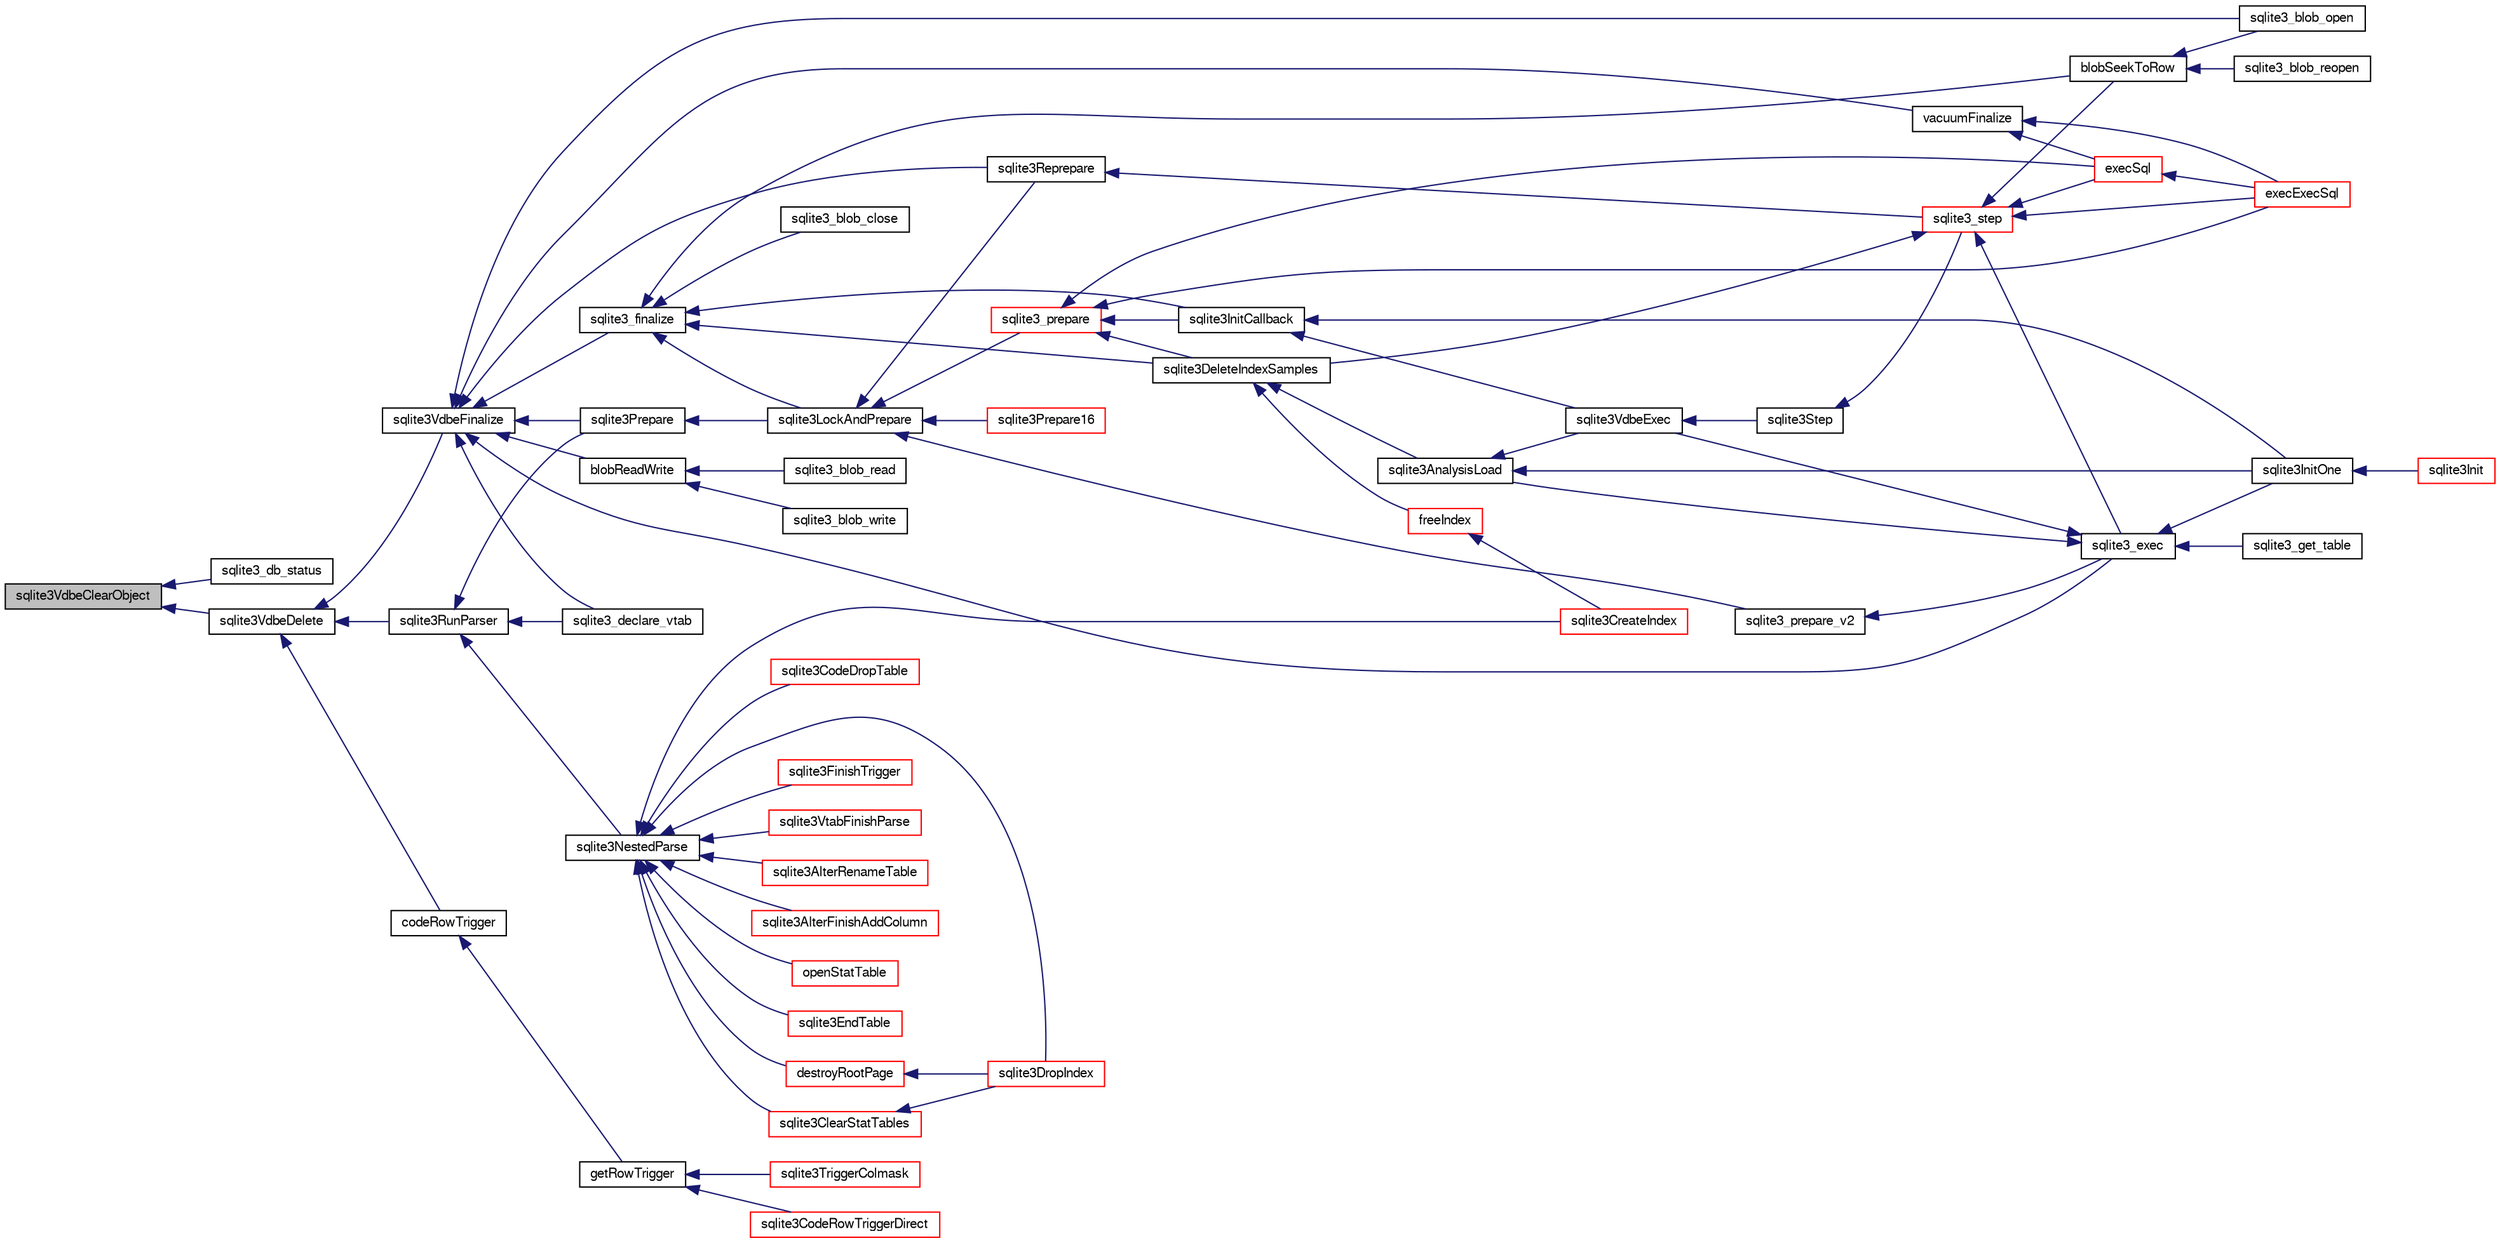 digraph "sqlite3VdbeClearObject"
{
  edge [fontname="FreeSans",fontsize="10",labelfontname="FreeSans",labelfontsize="10"];
  node [fontname="FreeSans",fontsize="10",shape=record];
  rankdir="LR";
  Node746871 [label="sqlite3VdbeClearObject",height=0.2,width=0.4,color="black", fillcolor="grey75", style="filled", fontcolor="black"];
  Node746871 -> Node746872 [dir="back",color="midnightblue",fontsize="10",style="solid",fontname="FreeSans"];
  Node746872 [label="sqlite3_db_status",height=0.2,width=0.4,color="black", fillcolor="white", style="filled",URL="$sqlite3_8h.html#ab64e8333313ee2e44116842711818940"];
  Node746871 -> Node746873 [dir="back",color="midnightblue",fontsize="10",style="solid",fontname="FreeSans"];
  Node746873 [label="sqlite3VdbeDelete",height=0.2,width=0.4,color="black", fillcolor="white", style="filled",URL="$sqlite3_8c.html#ace82a1f75873a6609067d0f572120e47"];
  Node746873 -> Node746874 [dir="back",color="midnightblue",fontsize="10",style="solid",fontname="FreeSans"];
  Node746874 [label="sqlite3VdbeFinalize",height=0.2,width=0.4,color="black", fillcolor="white", style="filled",URL="$sqlite3_8c.html#af81e0c8d03b71610d3a826469f67bbd4"];
  Node746874 -> Node746875 [dir="back",color="midnightblue",fontsize="10",style="solid",fontname="FreeSans"];
  Node746875 [label="sqlite3_finalize",height=0.2,width=0.4,color="black", fillcolor="white", style="filled",URL="$sqlite3_8h.html#a801195c0f771d40bb4be1e40f3b88945"];
  Node746875 -> Node746876 [dir="back",color="midnightblue",fontsize="10",style="solid",fontname="FreeSans"];
  Node746876 [label="blobSeekToRow",height=0.2,width=0.4,color="black", fillcolor="white", style="filled",URL="$sqlite3_8c.html#afff57e13332b98c8a44a7cebe38962ab"];
  Node746876 -> Node746877 [dir="back",color="midnightblue",fontsize="10",style="solid",fontname="FreeSans"];
  Node746877 [label="sqlite3_blob_open",height=0.2,width=0.4,color="black", fillcolor="white", style="filled",URL="$sqlite3_8h.html#adb8ad839a5bdd62a43785132bc7dd518"];
  Node746876 -> Node746878 [dir="back",color="midnightblue",fontsize="10",style="solid",fontname="FreeSans"];
  Node746878 [label="sqlite3_blob_reopen",height=0.2,width=0.4,color="black", fillcolor="white", style="filled",URL="$sqlite3_8h.html#abc77c24fdc0150138490359a94360f7e"];
  Node746875 -> Node746879 [dir="back",color="midnightblue",fontsize="10",style="solid",fontname="FreeSans"];
  Node746879 [label="sqlite3_blob_close",height=0.2,width=0.4,color="black", fillcolor="white", style="filled",URL="$sqlite3_8h.html#a8885ae884821e14e1e4501183c5833d6"];
  Node746875 -> Node746880 [dir="back",color="midnightblue",fontsize="10",style="solid",fontname="FreeSans"];
  Node746880 [label="sqlite3DeleteIndexSamples",height=0.2,width=0.4,color="black", fillcolor="white", style="filled",URL="$sqlite3_8c.html#aaeda0302fbf61397ec009f65bed047ef"];
  Node746880 -> Node746881 [dir="back",color="midnightblue",fontsize="10",style="solid",fontname="FreeSans"];
  Node746881 [label="sqlite3AnalysisLoad",height=0.2,width=0.4,color="black", fillcolor="white", style="filled",URL="$sqlite3_8c.html#a48a2301c27e1d3d68708b9b8761b5a01"];
  Node746881 -> Node746882 [dir="back",color="midnightblue",fontsize="10",style="solid",fontname="FreeSans"];
  Node746882 [label="sqlite3VdbeExec",height=0.2,width=0.4,color="black", fillcolor="white", style="filled",URL="$sqlite3_8c.html#a8ce40a614bdc56719c4d642b1e4dfb21"];
  Node746882 -> Node746883 [dir="back",color="midnightblue",fontsize="10",style="solid",fontname="FreeSans"];
  Node746883 [label="sqlite3Step",height=0.2,width=0.4,color="black", fillcolor="white", style="filled",URL="$sqlite3_8c.html#a3f2872e873e2758a4beedad1d5113554"];
  Node746883 -> Node746884 [dir="back",color="midnightblue",fontsize="10",style="solid",fontname="FreeSans"];
  Node746884 [label="sqlite3_step",height=0.2,width=0.4,color="red", fillcolor="white", style="filled",URL="$sqlite3_8h.html#ac1e491ce36b7471eb28387f7d3c74334"];
  Node746884 -> Node746876 [dir="back",color="midnightblue",fontsize="10",style="solid",fontname="FreeSans"];
  Node746884 -> Node746880 [dir="back",color="midnightblue",fontsize="10",style="solid",fontname="FreeSans"];
  Node746884 -> Node746903 [dir="back",color="midnightblue",fontsize="10",style="solid",fontname="FreeSans"];
  Node746903 [label="sqlite3_exec",height=0.2,width=0.4,color="black", fillcolor="white", style="filled",URL="$sqlite3_8h.html#a97487ec8150e0bcc8fa392ab8f0e24db"];
  Node746903 -> Node746882 [dir="back",color="midnightblue",fontsize="10",style="solid",fontname="FreeSans"];
  Node746903 -> Node746881 [dir="back",color="midnightblue",fontsize="10",style="solid",fontname="FreeSans"];
  Node746903 -> Node746904 [dir="back",color="midnightblue",fontsize="10",style="solid",fontname="FreeSans"];
  Node746904 [label="sqlite3InitOne",height=0.2,width=0.4,color="black", fillcolor="white", style="filled",URL="$sqlite3_8c.html#ac4318b25df65269906b0379251fe9b85"];
  Node746904 -> Node746905 [dir="back",color="midnightblue",fontsize="10",style="solid",fontname="FreeSans"];
  Node746905 [label="sqlite3Init",height=0.2,width=0.4,color="red", fillcolor="white", style="filled",URL="$sqlite3_8c.html#aed74e3dc765631a833f522f425ff5a48"];
  Node746903 -> Node747005 [dir="back",color="midnightblue",fontsize="10",style="solid",fontname="FreeSans"];
  Node747005 [label="sqlite3_get_table",height=0.2,width=0.4,color="black", fillcolor="white", style="filled",URL="$sqlite3_8h.html#a5effeac4e12df57beaa35c5be1f61579"];
  Node746884 -> Node747006 [dir="back",color="midnightblue",fontsize="10",style="solid",fontname="FreeSans"];
  Node747006 [label="execSql",height=0.2,width=0.4,color="red", fillcolor="white", style="filled",URL="$sqlite3_8c.html#a7d16651b98a110662f4c265eff0246cb"];
  Node747006 -> Node747007 [dir="back",color="midnightblue",fontsize="10",style="solid",fontname="FreeSans"];
  Node747007 [label="execExecSql",height=0.2,width=0.4,color="red", fillcolor="white", style="filled",URL="$sqlite3_8c.html#ac1be09a6c047f21133d16378d301e0d4"];
  Node746884 -> Node747007 [dir="back",color="midnightblue",fontsize="10",style="solid",fontname="FreeSans"];
  Node746881 -> Node746904 [dir="back",color="midnightblue",fontsize="10",style="solid",fontname="FreeSans"];
  Node746880 -> Node747014 [dir="back",color="midnightblue",fontsize="10",style="solid",fontname="FreeSans"];
  Node747014 [label="freeIndex",height=0.2,width=0.4,color="red", fillcolor="white", style="filled",URL="$sqlite3_8c.html#a00907c99c18d5bcb9d0b38c077146c31"];
  Node747014 -> Node746917 [dir="back",color="midnightblue",fontsize="10",style="solid",fontname="FreeSans"];
  Node746917 [label="sqlite3CreateIndex",height=0.2,width=0.4,color="red", fillcolor="white", style="filled",URL="$sqlite3_8c.html#a8dbe5e590ab6c58a8c45f34f7c81e825"];
  Node746875 -> Node747069 [dir="back",color="midnightblue",fontsize="10",style="solid",fontname="FreeSans"];
  Node747069 [label="sqlite3InitCallback",height=0.2,width=0.4,color="black", fillcolor="white", style="filled",URL="$sqlite3_8c.html#a5183ff3c8b5311c7332250013ee018b3"];
  Node747069 -> Node746882 [dir="back",color="midnightblue",fontsize="10",style="solid",fontname="FreeSans"];
  Node747069 -> Node746904 [dir="back",color="midnightblue",fontsize="10",style="solid",fontname="FreeSans"];
  Node746875 -> Node747066 [dir="back",color="midnightblue",fontsize="10",style="solid",fontname="FreeSans"];
  Node747066 [label="sqlite3LockAndPrepare",height=0.2,width=0.4,color="black", fillcolor="white", style="filled",URL="$sqlite3_8c.html#a5db1ec5589aa2b02c6d979211a8789bd"];
  Node747066 -> Node747067 [dir="back",color="midnightblue",fontsize="10",style="solid",fontname="FreeSans"];
  Node747067 [label="sqlite3Reprepare",height=0.2,width=0.4,color="black", fillcolor="white", style="filled",URL="$sqlite3_8c.html#a7e2f7299cc947d07e782f6ac561fa937"];
  Node747067 -> Node746884 [dir="back",color="midnightblue",fontsize="10",style="solid",fontname="FreeSans"];
  Node747066 -> Node747068 [dir="back",color="midnightblue",fontsize="10",style="solid",fontname="FreeSans"];
  Node747068 [label="sqlite3_prepare",height=0.2,width=0.4,color="red", fillcolor="white", style="filled",URL="$sqlite3_8h.html#a8c39e7b9dbeff01f0a399b46d4b29f1c"];
  Node747068 -> Node746880 [dir="back",color="midnightblue",fontsize="10",style="solid",fontname="FreeSans"];
  Node747068 -> Node747069 [dir="back",color="midnightblue",fontsize="10",style="solid",fontname="FreeSans"];
  Node747068 -> Node747006 [dir="back",color="midnightblue",fontsize="10",style="solid",fontname="FreeSans"];
  Node747068 -> Node747007 [dir="back",color="midnightblue",fontsize="10",style="solid",fontname="FreeSans"];
  Node747066 -> Node747070 [dir="back",color="midnightblue",fontsize="10",style="solid",fontname="FreeSans"];
  Node747070 [label="sqlite3_prepare_v2",height=0.2,width=0.4,color="black", fillcolor="white", style="filled",URL="$sqlite3_8h.html#a85d4203bb54c984c5325c2f5b3664985"];
  Node747070 -> Node746903 [dir="back",color="midnightblue",fontsize="10",style="solid",fontname="FreeSans"];
  Node747066 -> Node747071 [dir="back",color="midnightblue",fontsize="10",style="solid",fontname="FreeSans"];
  Node747071 [label="sqlite3Prepare16",height=0.2,width=0.4,color="red", fillcolor="white", style="filled",URL="$sqlite3_8c.html#a5842e6724b91885125f83c438da1f15b"];
  Node746874 -> Node746877 [dir="back",color="midnightblue",fontsize="10",style="solid",fontname="FreeSans"];
  Node746874 -> Node747130 [dir="back",color="midnightblue",fontsize="10",style="solid",fontname="FreeSans"];
  Node747130 [label="blobReadWrite",height=0.2,width=0.4,color="black", fillcolor="white", style="filled",URL="$sqlite3_8c.html#a6c1d57e4337ee1b8655215c06dea4046"];
  Node747130 -> Node747131 [dir="back",color="midnightblue",fontsize="10",style="solid",fontname="FreeSans"];
  Node747131 [label="sqlite3_blob_read",height=0.2,width=0.4,color="black", fillcolor="white", style="filled",URL="$sqlite3_8h.html#ae63f397da378931a64a597069ce3532a"];
  Node747130 -> Node747132 [dir="back",color="midnightblue",fontsize="10",style="solid",fontname="FreeSans"];
  Node747132 [label="sqlite3_blob_write",height=0.2,width=0.4,color="black", fillcolor="white", style="filled",URL="$sqlite3_8h.html#a0dd24c2ce4bfd36279ed96e8266b1d87"];
  Node746874 -> Node746903 [dir="back",color="midnightblue",fontsize="10",style="solid",fontname="FreeSans"];
  Node746874 -> Node747065 [dir="back",color="midnightblue",fontsize="10",style="solid",fontname="FreeSans"];
  Node747065 [label="sqlite3Prepare",height=0.2,width=0.4,color="black", fillcolor="white", style="filled",URL="$sqlite3_8c.html#acb25890858d0bf4b12eb7aae569f0c7b"];
  Node747065 -> Node747066 [dir="back",color="midnightblue",fontsize="10",style="solid",fontname="FreeSans"];
  Node746874 -> Node747067 [dir="back",color="midnightblue",fontsize="10",style="solid",fontname="FreeSans"];
  Node746874 -> Node747133 [dir="back",color="midnightblue",fontsize="10",style="solid",fontname="FreeSans"];
  Node747133 [label="vacuumFinalize",height=0.2,width=0.4,color="black", fillcolor="white", style="filled",URL="$sqlite3_8c.html#a632db76c46aca8f067d585295d2ada31"];
  Node747133 -> Node747006 [dir="back",color="midnightblue",fontsize="10",style="solid",fontname="FreeSans"];
  Node747133 -> Node747007 [dir="back",color="midnightblue",fontsize="10",style="solid",fontname="FreeSans"];
  Node746874 -> Node747074 [dir="back",color="midnightblue",fontsize="10",style="solid",fontname="FreeSans"];
  Node747074 [label="sqlite3_declare_vtab",height=0.2,width=0.4,color="black", fillcolor="white", style="filled",URL="$sqlite3_8h.html#a65393c41da76ae1470a7c7f4b4aca600"];
  Node746873 -> Node746926 [dir="back",color="midnightblue",fontsize="10",style="solid",fontname="FreeSans"];
  Node746926 [label="codeRowTrigger",height=0.2,width=0.4,color="black", fillcolor="white", style="filled",URL="$sqlite3_8c.html#a463cea5aaaf388b560b206570a0022fc"];
  Node746926 -> Node746927 [dir="back",color="midnightblue",fontsize="10",style="solid",fontname="FreeSans"];
  Node746927 [label="getRowTrigger",height=0.2,width=0.4,color="black", fillcolor="white", style="filled",URL="$sqlite3_8c.html#a69626ef20b540d1a2b19cf56f3f45689"];
  Node746927 -> Node746928 [dir="back",color="midnightblue",fontsize="10",style="solid",fontname="FreeSans"];
  Node746928 [label="sqlite3CodeRowTriggerDirect",height=0.2,width=0.4,color="red", fillcolor="white", style="filled",URL="$sqlite3_8c.html#ad92829f9001bcf89a0299dad5a48acd4"];
  Node746927 -> Node746935 [dir="back",color="midnightblue",fontsize="10",style="solid",fontname="FreeSans"];
  Node746935 [label="sqlite3TriggerColmask",height=0.2,width=0.4,color="red", fillcolor="white", style="filled",URL="$sqlite3_8c.html#acace8e99e37ae5e84ea03c65e820c540"];
  Node746873 -> Node747053 [dir="back",color="midnightblue",fontsize="10",style="solid",fontname="FreeSans"];
  Node747053 [label="sqlite3RunParser",height=0.2,width=0.4,color="black", fillcolor="white", style="filled",URL="$sqlite3_8c.html#a174f16a9adcc64bf971bae4a5ffa3488"];
  Node747053 -> Node747054 [dir="back",color="midnightblue",fontsize="10",style="solid",fontname="FreeSans"];
  Node747054 [label="sqlite3NestedParse",height=0.2,width=0.4,color="black", fillcolor="white", style="filled",URL="$sqlite3_8c.html#ae78bd6187a28892732af5428ec15b03f"];
  Node747054 -> Node746914 [dir="back",color="midnightblue",fontsize="10",style="solid",fontname="FreeSans"];
  Node746914 [label="sqlite3AlterRenameTable",height=0.2,width=0.4,color="red", fillcolor="white", style="filled",URL="$sqlite3_8c.html#aa5cfdb507ff74e559f2efb0318c96d2c"];
  Node747054 -> Node747055 [dir="back",color="midnightblue",fontsize="10",style="solid",fontname="FreeSans"];
  Node747055 [label="sqlite3AlterFinishAddColumn",height=0.2,width=0.4,color="red", fillcolor="white", style="filled",URL="$sqlite3_8c.html#a392e1e5be904b01216faae16a77c2c31"];
  Node747054 -> Node747056 [dir="back",color="midnightblue",fontsize="10",style="solid",fontname="FreeSans"];
  Node747056 [label="openStatTable",height=0.2,width=0.4,color="red", fillcolor="white", style="filled",URL="$sqlite3_8c.html#aea3da21ca87050c11c23e01f578cc5dc"];
  Node747054 -> Node746920 [dir="back",color="midnightblue",fontsize="10",style="solid",fontname="FreeSans"];
  Node746920 [label="sqlite3EndTable",height=0.2,width=0.4,color="red", fillcolor="white", style="filled",URL="$sqlite3_8c.html#a7b5f2c66c0f0b6f819d970ca389768b0"];
  Node747054 -> Node747059 [dir="back",color="midnightblue",fontsize="10",style="solid",fontname="FreeSans"];
  Node747059 [label="destroyRootPage",height=0.2,width=0.4,color="red", fillcolor="white", style="filled",URL="$sqlite3_8c.html#a117f2ef54e18f018369a4da17d1a0881"];
  Node747059 -> Node747002 [dir="back",color="midnightblue",fontsize="10",style="solid",fontname="FreeSans"];
  Node747002 [label="sqlite3DropIndex",height=0.2,width=0.4,color="red", fillcolor="white", style="filled",URL="$sqlite3_8c.html#a3ffd2536f34a0cf6d427710b06b71e83"];
  Node747054 -> Node747062 [dir="back",color="midnightblue",fontsize="10",style="solid",fontname="FreeSans"];
  Node747062 [label="sqlite3ClearStatTables",height=0.2,width=0.4,color="red", fillcolor="white", style="filled",URL="$sqlite3_8c.html#a3a6659fbbc07f5bd5d327d88e6660702"];
  Node747062 -> Node747002 [dir="back",color="midnightblue",fontsize="10",style="solid",fontname="FreeSans"];
  Node747054 -> Node747061 [dir="back",color="midnightblue",fontsize="10",style="solid",fontname="FreeSans"];
  Node747061 [label="sqlite3CodeDropTable",height=0.2,width=0.4,color="red", fillcolor="white", style="filled",URL="$sqlite3_8c.html#aaf9a8d65346dc15bfcd60bc48e885f46"];
  Node747054 -> Node746917 [dir="back",color="midnightblue",fontsize="10",style="solid",fontname="FreeSans"];
  Node747054 -> Node747002 [dir="back",color="midnightblue",fontsize="10",style="solid",fontname="FreeSans"];
  Node747054 -> Node747063 [dir="back",color="midnightblue",fontsize="10",style="solid",fontname="FreeSans"];
  Node747063 [label="sqlite3FinishTrigger",height=0.2,width=0.4,color="red", fillcolor="white", style="filled",URL="$sqlite3_8c.html#a15231afa0ac739363aee4cdb88380886"];
  Node747054 -> Node747064 [dir="back",color="midnightblue",fontsize="10",style="solid",fontname="FreeSans"];
  Node747064 [label="sqlite3VtabFinishParse",height=0.2,width=0.4,color="red", fillcolor="white", style="filled",URL="$sqlite3_8c.html#a31979f7a03df3cc53c4189dd1f3ea24c"];
  Node747053 -> Node747065 [dir="back",color="midnightblue",fontsize="10",style="solid",fontname="FreeSans"];
  Node747053 -> Node747074 [dir="back",color="midnightblue",fontsize="10",style="solid",fontname="FreeSans"];
}
